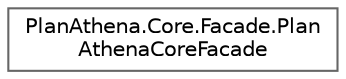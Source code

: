 digraph "Graphical Class Hierarchy"
{
 // LATEX_PDF_SIZE
  bgcolor="transparent";
  edge [fontname=Helvetica,fontsize=10,labelfontname=Helvetica,labelfontsize=10];
  node [fontname=Helvetica,fontsize=10,shape=box,height=0.2,width=0.4];
  rankdir="LR";
  Node0 [id="Node000000",label="PlanAthena.Core.Facade.Plan\lAthenaCoreFacade",height=0.2,width=0.4,color="grey40", fillcolor="white", style="filled",URL="$class_plan_athena_1_1_core_1_1_facade_1_1_plan_athena_core_facade.html",tooltip=" "];
}
